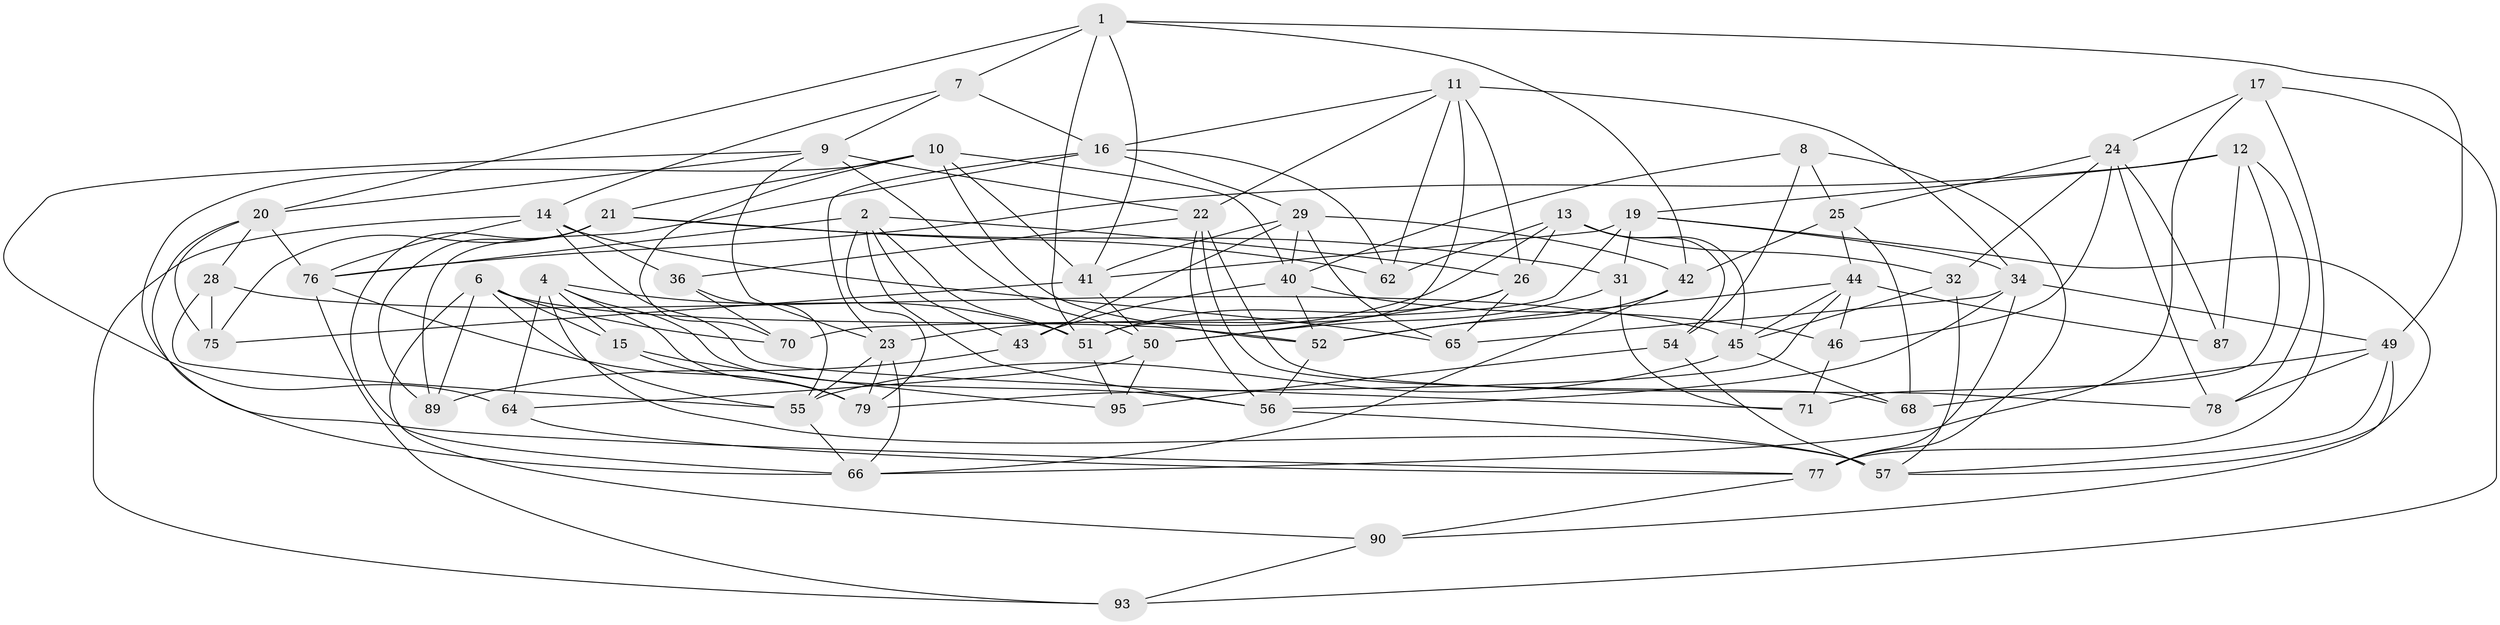// Generated by graph-tools (version 1.1) at 2025/52/02/27/25 19:52:28]
// undirected, 61 vertices, 157 edges
graph export_dot {
graph [start="1"]
  node [color=gray90,style=filled];
  1 [super="+5"];
  2 [super="+3"];
  4 [super="+39"];
  6 [super="+58"];
  7;
  8;
  9 [super="+18"];
  10 [super="+59"];
  11 [super="+37"];
  12 [super="+74"];
  13 [super="+67"];
  14 [super="+86"];
  15;
  16 [super="+30"];
  17;
  19 [super="+27"];
  20 [super="+48"];
  21 [super="+94"];
  22 [super="+33"];
  23 [super="+38"];
  24 [super="+80"];
  25 [super="+53"];
  26 [super="+92"];
  28;
  29 [super="+73"];
  31;
  32;
  34 [super="+35"];
  36;
  40 [super="+85"];
  41 [super="+47"];
  42 [super="+82"];
  43;
  44 [super="+88"];
  45 [super="+81"];
  46;
  49 [super="+84"];
  50 [super="+61"];
  51 [super="+60"];
  52 [super="+63"];
  54;
  55 [super="+91"];
  56 [super="+72"];
  57 [super="+96"];
  62;
  64;
  65;
  66 [super="+69"];
  68;
  70;
  71;
  75;
  76 [super="+83"];
  77 [super="+98"];
  78;
  79 [super="+97"];
  87;
  89;
  90;
  93;
  95;
  1 -- 49;
  1 -- 51;
  1 -- 42;
  1 -- 20;
  1 -- 7;
  1 -- 41;
  2 -- 56;
  2 -- 51;
  2 -- 76;
  2 -- 43;
  2 -- 26;
  2 -- 79;
  4 -- 51;
  4 -- 15;
  4 -- 56;
  4 -- 64;
  4 -- 57;
  4 -- 79;
  6 -- 15;
  6 -- 70;
  6 -- 89;
  6 -- 90;
  6 -- 55;
  6 -- 52;
  7 -- 16;
  7 -- 14;
  7 -- 9;
  8 -- 54;
  8 -- 40;
  8 -- 25;
  8 -- 77;
  9 -- 20;
  9 -- 50;
  9 -- 64;
  9 -- 23;
  9 -- 22;
  10 -- 70;
  10 -- 52;
  10 -- 41;
  10 -- 40;
  10 -- 77;
  10 -- 21;
  11 -- 22;
  11 -- 51;
  11 -- 34;
  11 -- 16;
  11 -- 26;
  11 -- 62;
  12 -- 71;
  12 -- 76;
  12 -- 87 [weight=2];
  12 -- 78;
  12 -- 19;
  13 -- 62;
  13 -- 45;
  13 -- 54;
  13 -- 32;
  13 -- 26;
  13 -- 23;
  14 -- 65;
  14 -- 93;
  14 -- 76;
  14 -- 36;
  14 -- 71;
  15 -- 79;
  15 -- 95;
  16 -- 62;
  16 -- 89;
  16 -- 23;
  16 -- 29;
  17 -- 24;
  17 -- 93;
  17 -- 77;
  17 -- 66;
  19 -- 70;
  19 -- 34;
  19 -- 57;
  19 -- 31;
  19 -- 41;
  20 -- 28;
  20 -- 75;
  20 -- 76;
  20 -- 66;
  21 -- 66;
  21 -- 75;
  21 -- 89;
  21 -- 62;
  21 -- 31;
  22 -- 36;
  22 -- 78;
  22 -- 56;
  22 -- 68;
  23 -- 79;
  23 -- 66;
  23 -- 55;
  24 -- 32;
  24 -- 87;
  24 -- 78;
  24 -- 46;
  24 -- 25;
  25 -- 68;
  25 -- 42 [weight=2];
  25 -- 44;
  26 -- 50;
  26 -- 65;
  26 -- 51;
  28 -- 45;
  28 -- 75;
  28 -- 55;
  29 -- 43;
  29 -- 41;
  29 -- 42;
  29 -- 65;
  29 -- 40;
  31 -- 71;
  31 -- 50;
  32 -- 57;
  32 -- 45;
  34 -- 56;
  34 -- 77;
  34 -- 65;
  34 -- 49;
  36 -- 55;
  36 -- 70;
  40 -- 46;
  40 -- 43;
  40 -- 52;
  41 -- 75;
  41 -- 50;
  42 -- 52;
  42 -- 66;
  43 -- 89;
  44 -- 52;
  44 -- 45;
  44 -- 46;
  44 -- 87;
  44 -- 79;
  45 -- 68;
  45 -- 55;
  46 -- 71;
  49 -- 68;
  49 -- 57;
  49 -- 90;
  49 -- 78;
  50 -- 95;
  50 -- 64;
  51 -- 95;
  52 -- 56;
  54 -- 95;
  54 -- 57;
  55 -- 66;
  56 -- 57;
  64 -- 77;
  76 -- 93;
  76 -- 79;
  77 -- 90;
  90 -- 93;
}
